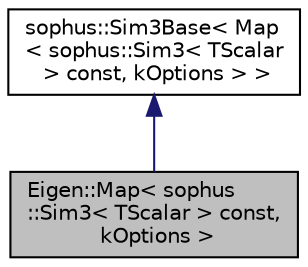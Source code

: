 digraph "Eigen::Map&lt; sophus::Sim3&lt; TScalar &gt; const, kOptions &gt;"
{
 // LATEX_PDF_SIZE
  edge [fontname="Helvetica",fontsize="10",labelfontname="Helvetica",labelfontsize="10"];
  node [fontname="Helvetica",fontsize="10",shape=record];
  Node1 [label="Eigen::Map\< sophus\l::Sim3\< TScalar \> const,\l kOptions \>",height=0.2,width=0.4,color="black", fillcolor="grey75", style="filled", fontcolor="black",tooltip="Specialization of Eigen::Map for Sim3 const; derived from Sim3Base."];
  Node2 -> Node1 [dir="back",color="midnightblue",fontsize="10",style="solid",fontname="Helvetica"];
  Node2 [label="sophus::Sim3Base\< Map\l\< sophus::Sim3\< TScalar\l \> const, kOptions \> \>",height=0.2,width=0.4,color="black", fillcolor="white", style="filled",URL="$classsophus_1_1_sim3_base.html",tooltip=" "];
}
